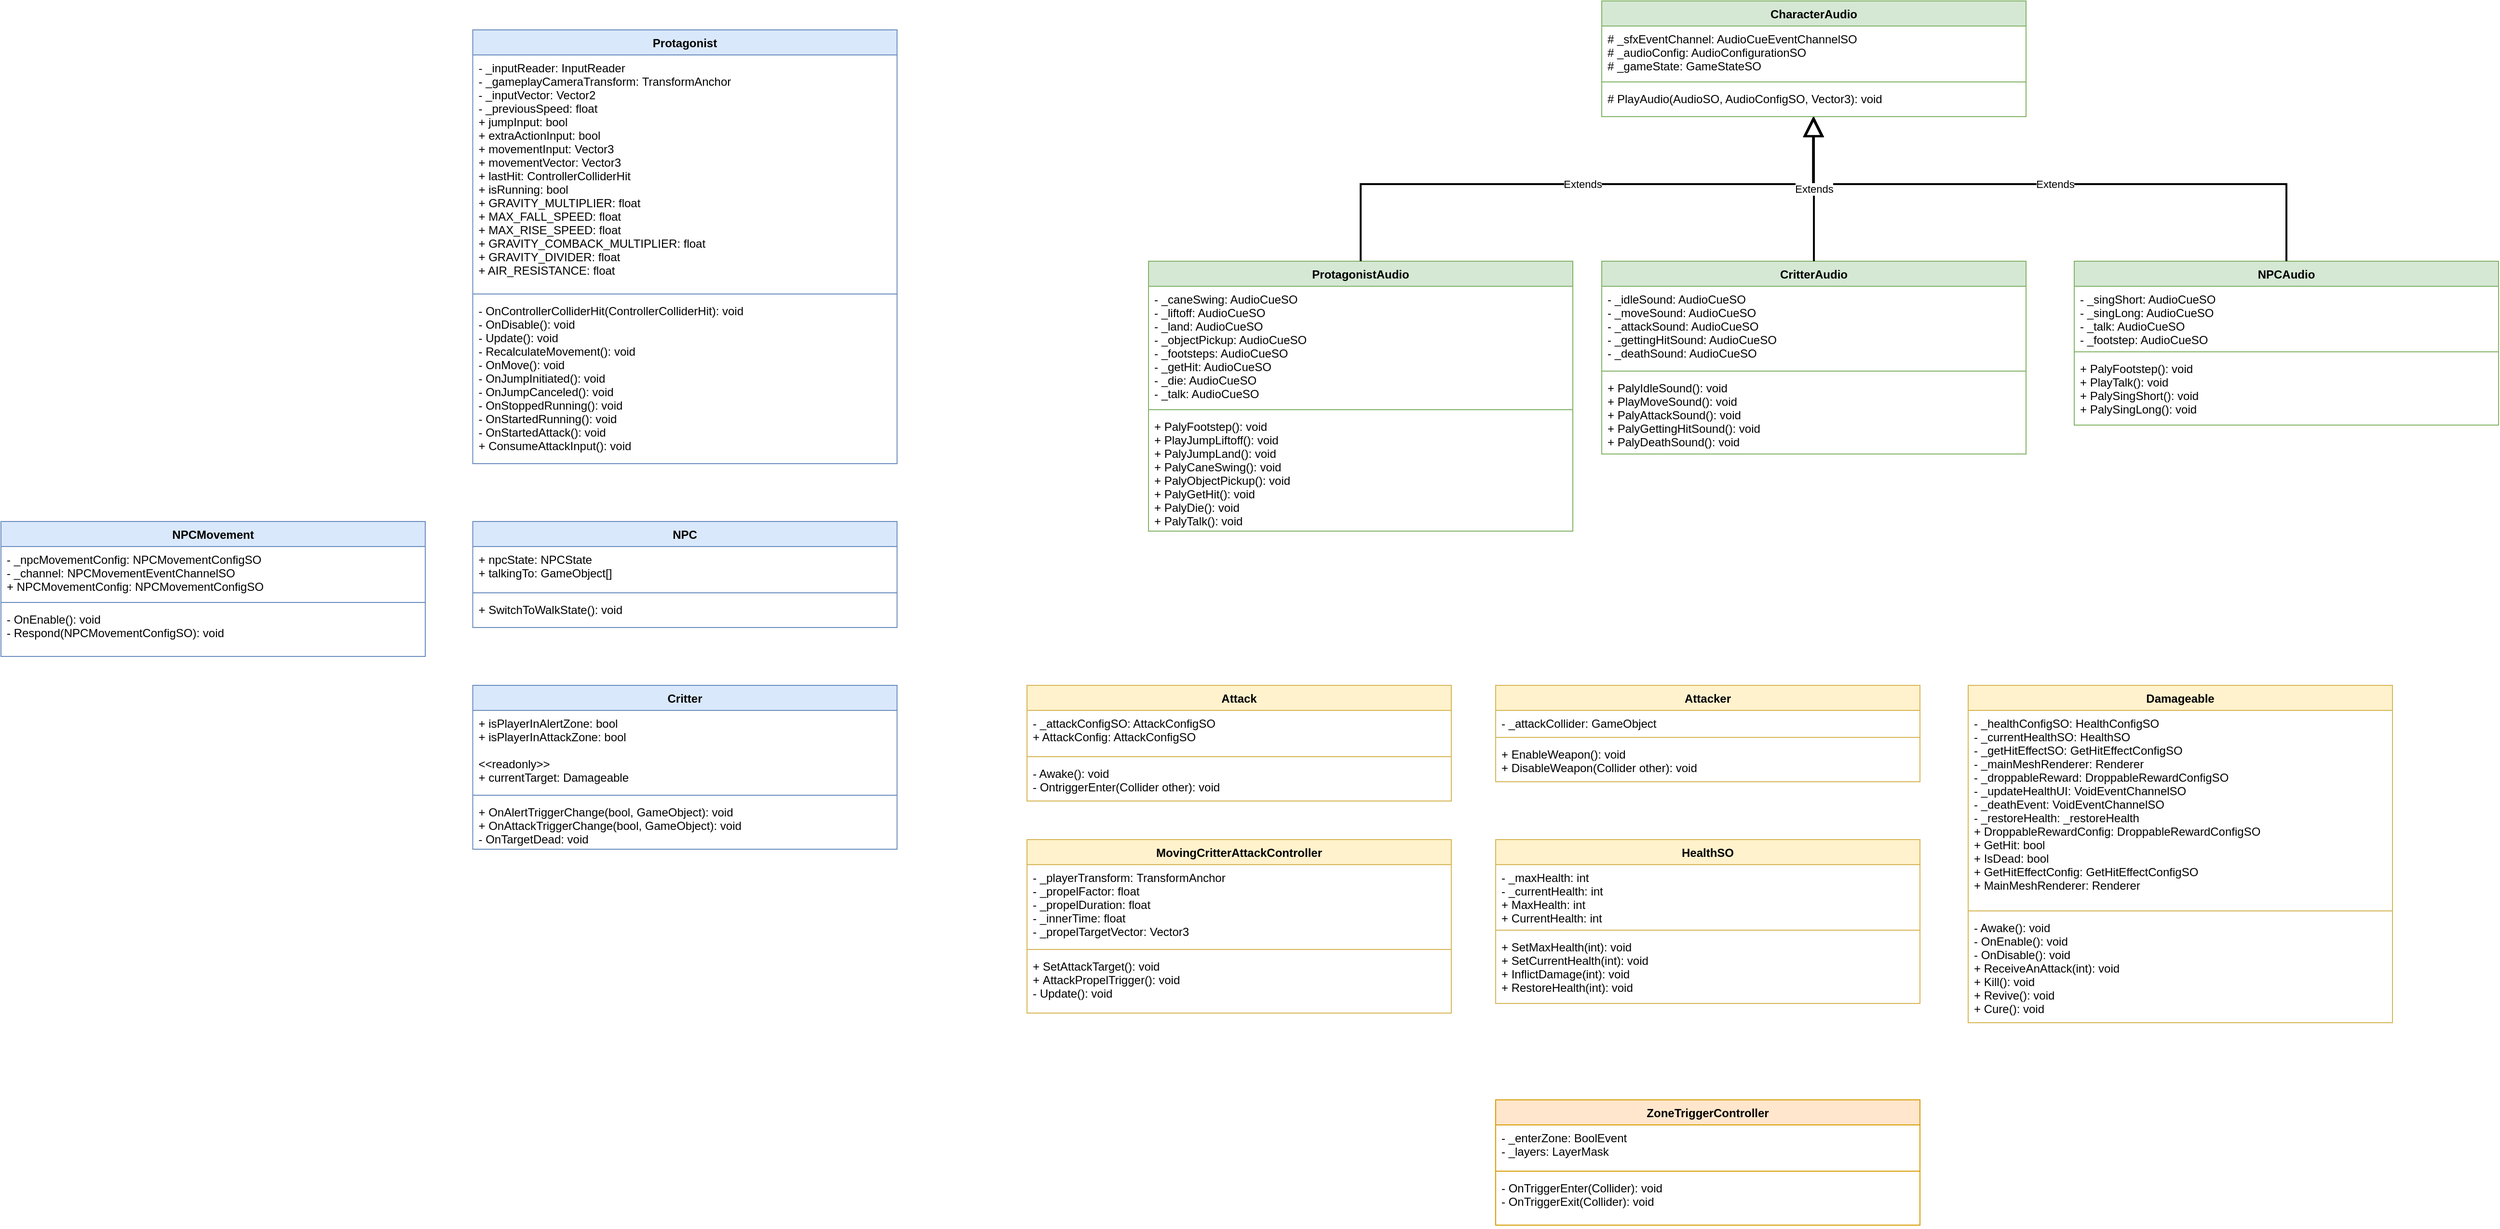 <mxfile version="20.6.2" type="device"><diagram id="4yXgnzLEyJ2il865YYnP" name="before"><mxGraphModel dx="4880" dy="2116" grid="1" gridSize="10" guides="1" tooltips="1" connect="1" arrows="1" fold="1" page="1" pageScale="1" pageWidth="827" pageHeight="1169" math="0" shadow="0"><root><mxCell id="0"/><mxCell id="1" parent="0"/><mxCell id="LAkvcGi5Onso4mWnYU-q-1" value="Protagonist" style="swimlane;fontStyle=1;align=center;verticalAlign=top;childLayout=stackLayout;horizontal=1;startSize=26;horizontalStack=0;resizeParent=1;resizeParentMax=0;resizeLast=0;collapsible=1;marginBottom=0;fillColor=#dae8fc;strokeColor=#6c8ebf;" parent="1" vertex="1"><mxGeometry x="1079.25" y="1360" width="440" height="450" as="geometry"/></mxCell><mxCell id="LAkvcGi5Onso4mWnYU-q-2" value="- _inputReader: InputReader&#10;- _gameplayCameraTransform: TransformAnchor &#10;- _inputVector: Vector2&#10;- _previousSpeed: float&#10;+ jumpInput: bool&#10;+ extraActionInput: bool&#10;+ movementInput: Vector3&#10;+ movementVector: Vector3&#10;+ lastHit: ControllerColliderHit&#10;+ isRunning: bool&#10;+ GRAVITY_MULTIPLIER: float&#10;+ MAX_FALL_SPEED: float&#10;+ MAX_RISE_SPEED: float&#10;+ GRAVITY_COMBACK_MULTIPLIER: float&#10;+ GRAVITY_DIVIDER: float&#10;+ AIR_RESISTANCE: float&#10;&#10;" style="text;strokeColor=none;fillColor=none;align=left;verticalAlign=top;spacingLeft=4;spacingRight=4;overflow=hidden;rotatable=0;points=[[0,0.5],[1,0.5]];portConstraint=eastwest;" parent="LAkvcGi5Onso4mWnYU-q-1" vertex="1"><mxGeometry y="26" width="440" height="244" as="geometry"/></mxCell><mxCell id="LAkvcGi5Onso4mWnYU-q-3" value="" style="line;strokeWidth=1;fillColor=none;align=left;verticalAlign=middle;spacingTop=-1;spacingLeft=3;spacingRight=3;rotatable=0;labelPosition=right;points=[];portConstraint=eastwest;strokeColor=inherit;" parent="LAkvcGi5Onso4mWnYU-q-1" vertex="1"><mxGeometry y="270" width="440" height="8" as="geometry"/></mxCell><mxCell id="LAkvcGi5Onso4mWnYU-q-4" value="- OnControllerColliderHit(ControllerColliderHit): void&#10;- OnDisable(): void&#10;- Update(): void&#10;- RecalculateMovement(): void&#10;- OnMove(): void&#10;- OnJumpInitiated(): void&#10;- OnJumpCanceled(): void&#10;- OnStoppedRunning(): void&#10;- OnStartedRunning(): void&#10;- OnStartedAttack(): void&#10;+ ConsumeAttackInput(): void" style="text;strokeColor=none;fillColor=none;align=left;verticalAlign=top;spacingLeft=4;spacingRight=4;overflow=hidden;rotatable=0;points=[[0,0.5],[1,0.5]];portConstraint=eastwest;" parent="LAkvcGi5Onso4mWnYU-q-1" vertex="1"><mxGeometry y="278" width="440" height="172" as="geometry"/></mxCell><mxCell id="LAkvcGi5Onso4mWnYU-q-25" value="" style="group" parent="1" vertex="1" connectable="0"><mxGeometry x="1780" y="1330" width="1400" height="550" as="geometry"/></mxCell><mxCell id="LAkvcGi5Onso4mWnYU-q-5" value="CharacterAudio" style="swimlane;fontStyle=1;align=center;verticalAlign=top;childLayout=stackLayout;horizontal=1;startSize=26;horizontalStack=0;resizeParent=1;resizeParentMax=0;resizeLast=0;collapsible=1;marginBottom=0;fillColor=#d5e8d4;strokeColor=#82b366;" parent="LAkvcGi5Onso4mWnYU-q-25" vertex="1"><mxGeometry x="470" width="440" height="120" as="geometry"/></mxCell><mxCell id="LAkvcGi5Onso4mWnYU-q-6" value="# _sfxEventChannel: AudioCueEventChannelSO&#10;# _audioConfig: AudioConfigurationSO&#10;# _gameState: GameStateSO&#10;" style="text;strokeColor=none;fillColor=none;align=left;verticalAlign=top;spacingLeft=4;spacingRight=4;overflow=hidden;rotatable=0;points=[[0,0.5],[1,0.5]];portConstraint=eastwest;" parent="LAkvcGi5Onso4mWnYU-q-5" vertex="1"><mxGeometry y="26" width="440" height="54" as="geometry"/></mxCell><mxCell id="LAkvcGi5Onso4mWnYU-q-7" value="" style="line;strokeWidth=1;fillColor=none;align=left;verticalAlign=middle;spacingTop=-1;spacingLeft=3;spacingRight=3;rotatable=0;labelPosition=right;points=[];portConstraint=eastwest;strokeColor=inherit;" parent="LAkvcGi5Onso4mWnYU-q-5" vertex="1"><mxGeometry y="80" width="440" height="8" as="geometry"/></mxCell><mxCell id="LAkvcGi5Onso4mWnYU-q-8" value="# PlayAudio(AudioSO, AudioConfigSO, Vector3): void" style="text;strokeColor=none;fillColor=none;align=left;verticalAlign=top;spacingLeft=4;spacingRight=4;overflow=hidden;rotatable=0;points=[[0,0.5],[1,0.5]];portConstraint=eastwest;" parent="LAkvcGi5Onso4mWnYU-q-5" vertex="1"><mxGeometry y="88" width="440" height="32" as="geometry"/></mxCell><mxCell id="LAkvcGi5Onso4mWnYU-q-9" value="ProtagonistAudio" style="swimlane;fontStyle=1;align=center;verticalAlign=top;childLayout=stackLayout;horizontal=1;startSize=26;horizontalStack=0;resizeParent=1;resizeParentMax=0;resizeLast=0;collapsible=1;marginBottom=0;fillColor=#d5e8d4;strokeColor=#82b366;" parent="LAkvcGi5Onso4mWnYU-q-25" vertex="1"><mxGeometry y="270" width="440" height="280" as="geometry"/></mxCell><mxCell id="LAkvcGi5Onso4mWnYU-q-10" value="- _caneSwing: AudioCueSO&#10;- _liftoff: AudioCueSO&#10;- _land: AudioCueSO&#10;- _objectPickup: AudioCueSO&#10;- _footsteps: AudioCueSO&#10;- _getHit: AudioCueSO&#10;- _die: AudioCueSO&#10;- _talk: AudioCueSO" style="text;strokeColor=none;fillColor=none;align=left;verticalAlign=top;spacingLeft=4;spacingRight=4;overflow=hidden;rotatable=0;points=[[0,0.5],[1,0.5]];portConstraint=eastwest;" parent="LAkvcGi5Onso4mWnYU-q-9" vertex="1"><mxGeometry y="26" width="440" height="124" as="geometry"/></mxCell><mxCell id="LAkvcGi5Onso4mWnYU-q-11" value="" style="line;strokeWidth=1;fillColor=none;align=left;verticalAlign=middle;spacingTop=-1;spacingLeft=3;spacingRight=3;rotatable=0;labelPosition=right;points=[];portConstraint=eastwest;strokeColor=inherit;" parent="LAkvcGi5Onso4mWnYU-q-9" vertex="1"><mxGeometry y="150" width="440" height="8" as="geometry"/></mxCell><mxCell id="LAkvcGi5Onso4mWnYU-q-12" value="+ PalyFootstep(): void&#10;+ PlayJumpLiftoff(): void&#10;+ PalyJumpLand(): void&#10;+ PalyCaneSwing(): void&#10;+ PalyObjectPickup(): void&#10;+ PalyGetHit(): void&#10;+ PalyDie(): void&#10;+ PalyTalk(): void" style="text;strokeColor=none;fillColor=none;align=left;verticalAlign=top;spacingLeft=4;spacingRight=4;overflow=hidden;rotatable=0;points=[[0,0.5],[1,0.5]];portConstraint=eastwest;" parent="LAkvcGi5Onso4mWnYU-q-9" vertex="1"><mxGeometry y="158" width="440" height="122" as="geometry"/></mxCell><mxCell id="LAkvcGi5Onso4mWnYU-q-13" value="CritterAudio" style="swimlane;fontStyle=1;align=center;verticalAlign=top;childLayout=stackLayout;horizontal=1;startSize=26;horizontalStack=0;resizeParent=1;resizeParentMax=0;resizeLast=0;collapsible=1;marginBottom=0;fillColor=#d5e8d4;strokeColor=#82b366;" parent="LAkvcGi5Onso4mWnYU-q-25" vertex="1"><mxGeometry x="470" y="270" width="440" height="200" as="geometry"/></mxCell><mxCell id="LAkvcGi5Onso4mWnYU-q-14" value="- _idleSound: AudioCueSO&#10;- _moveSound: AudioCueSO&#10;- _attackSound: AudioCueSO&#10;- _gettingHitSound: AudioCueSO&#10;- _deathSound: AudioCueSO" style="text;strokeColor=none;fillColor=none;align=left;verticalAlign=top;spacingLeft=4;spacingRight=4;overflow=hidden;rotatable=0;points=[[0,0.5],[1,0.5]];portConstraint=eastwest;" parent="LAkvcGi5Onso4mWnYU-q-13" vertex="1"><mxGeometry y="26" width="440" height="84" as="geometry"/></mxCell><mxCell id="LAkvcGi5Onso4mWnYU-q-15" value="" style="line;strokeWidth=1;fillColor=none;align=left;verticalAlign=middle;spacingTop=-1;spacingLeft=3;spacingRight=3;rotatable=0;labelPosition=right;points=[];portConstraint=eastwest;strokeColor=inherit;" parent="LAkvcGi5Onso4mWnYU-q-13" vertex="1"><mxGeometry y="110" width="440" height="8" as="geometry"/></mxCell><mxCell id="LAkvcGi5Onso4mWnYU-q-16" value="+ PalyIdleSound(): void&#10;+ PlayMoveSound(): void&#10;+ PalyAttackSound(): void&#10;+ PalyGettingHitSound(): void&#10;+ PalyDeathSound(): void" style="text;strokeColor=none;fillColor=none;align=left;verticalAlign=top;spacingLeft=4;spacingRight=4;overflow=hidden;rotatable=0;points=[[0,0.5],[1,0.5]];portConstraint=eastwest;" parent="LAkvcGi5Onso4mWnYU-q-13" vertex="1"><mxGeometry y="118" width="440" height="82" as="geometry"/></mxCell><mxCell id="LAkvcGi5Onso4mWnYU-q-17" value="NPCAudio" style="swimlane;fontStyle=1;align=center;verticalAlign=top;childLayout=stackLayout;horizontal=1;startSize=26;horizontalStack=0;resizeParent=1;resizeParentMax=0;resizeLast=0;collapsible=1;marginBottom=0;fillColor=#d5e8d4;strokeColor=#82b366;" parent="LAkvcGi5Onso4mWnYU-q-25" vertex="1"><mxGeometry x="960" y="270" width="440" height="170" as="geometry"/></mxCell><mxCell id="LAkvcGi5Onso4mWnYU-q-18" value="- _singShort: AudioCueSO&#10;- _singLong: AudioCueSO&#10;- _talk: AudioCueSO&#10;- _footstep: AudioCueSO" style="text;strokeColor=none;fillColor=none;align=left;verticalAlign=top;spacingLeft=4;spacingRight=4;overflow=hidden;rotatable=0;points=[[0,0.5],[1,0.5]];portConstraint=eastwest;" parent="LAkvcGi5Onso4mWnYU-q-17" vertex="1"><mxGeometry y="26" width="440" height="64" as="geometry"/></mxCell><mxCell id="LAkvcGi5Onso4mWnYU-q-19" value="" style="line;strokeWidth=1;fillColor=none;align=left;verticalAlign=middle;spacingTop=-1;spacingLeft=3;spacingRight=3;rotatable=0;labelPosition=right;points=[];portConstraint=eastwest;strokeColor=inherit;" parent="LAkvcGi5Onso4mWnYU-q-17" vertex="1"><mxGeometry y="90" width="440" height="8" as="geometry"/></mxCell><mxCell id="LAkvcGi5Onso4mWnYU-q-20" value="+ PalyFootstep(): void&#10;+ PlayTalk(): void&#10;+ PalySingShort(): void&#10;+ PalySingLong(): void" style="text;strokeColor=none;fillColor=none;align=left;verticalAlign=top;spacingLeft=4;spacingRight=4;overflow=hidden;rotatable=0;points=[[0,0.5],[1,0.5]];portConstraint=eastwest;" parent="LAkvcGi5Onso4mWnYU-q-17" vertex="1"><mxGeometry y="98" width="440" height="72" as="geometry"/></mxCell><mxCell id="LAkvcGi5Onso4mWnYU-q-21" value="Extends" style="endArrow=block;endSize=16;endFill=0;html=1;rounded=0;exitX=0.5;exitY=0;exitDx=0;exitDy=0;strokeWidth=2;edgeStyle=orthogonalEdgeStyle;" parent="LAkvcGi5Onso4mWnYU-q-25" source="LAkvcGi5Onso4mWnYU-q-9" target="LAkvcGi5Onso4mWnYU-q-8" edge="1"><mxGeometry width="160" relative="1" as="geometry"><mxPoint x="610" y="410" as="sourcePoint"/><mxPoint x="770" y="410" as="targetPoint"/><Array as="points"><mxPoint x="220" y="190"/><mxPoint x="690" y="190"/></Array></mxGeometry></mxCell><mxCell id="LAkvcGi5Onso4mWnYU-q-23" value="Extends" style="endArrow=block;endSize=16;endFill=0;html=1;rounded=0;strokeWidth=2;exitX=0.5;exitY=0;exitDx=0;exitDy=0;entryX=0.498;entryY=1.003;entryDx=0;entryDy=0;entryPerimeter=0;edgeStyle=orthogonalEdgeStyle;" parent="LAkvcGi5Onso4mWnYU-q-25" source="LAkvcGi5Onso4mWnYU-q-17" target="LAkvcGi5Onso4mWnYU-q-8" edge="1"><mxGeometry width="160" relative="1" as="geometry"><mxPoint x="450" y="170" as="sourcePoint"/><mxPoint x="860" y="160" as="targetPoint"/><Array as="points"><mxPoint x="1180" y="190"/><mxPoint x="689" y="190"/></Array></mxGeometry></mxCell><mxCell id="LAkvcGi5Onso4mWnYU-q-24" value="Extends" style="endArrow=block;endSize=16;endFill=0;html=1;rounded=0;strokeWidth=2;exitX=0.5;exitY=0;exitDx=0;exitDy=0;" parent="LAkvcGi5Onso4mWnYU-q-25" source="LAkvcGi5Onso4mWnYU-q-13" edge="1"><mxGeometry width="160" relative="1" as="geometry"><mxPoint x="510" y="360" as="sourcePoint"/><mxPoint x="690" y="120" as="targetPoint"/></mxGeometry></mxCell><mxCell id="LAkvcGi5Onso4mWnYU-q-26" value="NPC" style="swimlane;fontStyle=1;align=center;verticalAlign=top;childLayout=stackLayout;horizontal=1;startSize=26;horizontalStack=0;resizeParent=1;resizeParentMax=0;resizeLast=0;collapsible=1;marginBottom=0;fillColor=#dae8fc;strokeColor=#6c8ebf;" parent="1" vertex="1"><mxGeometry x="1079.25" y="1870" width="440" height="110" as="geometry"/></mxCell><mxCell id="LAkvcGi5Onso4mWnYU-q-27" value="+ npcState: NPCState&#10;+ talkingTo: GameObject[]" style="text;strokeColor=none;fillColor=none;align=left;verticalAlign=top;spacingLeft=4;spacingRight=4;overflow=hidden;rotatable=0;points=[[0,0.5],[1,0.5]];portConstraint=eastwest;" parent="LAkvcGi5Onso4mWnYU-q-26" vertex="1"><mxGeometry y="26" width="440" height="44" as="geometry"/></mxCell><mxCell id="LAkvcGi5Onso4mWnYU-q-28" value="" style="line;strokeWidth=1;fillColor=none;align=left;verticalAlign=middle;spacingTop=-1;spacingLeft=3;spacingRight=3;rotatable=0;labelPosition=right;points=[];portConstraint=eastwest;strokeColor=inherit;" parent="LAkvcGi5Onso4mWnYU-q-26" vertex="1"><mxGeometry y="70" width="440" height="8" as="geometry"/></mxCell><mxCell id="LAkvcGi5Onso4mWnYU-q-29" value="+ SwitchToWalkState(): void" style="text;strokeColor=none;fillColor=none;align=left;verticalAlign=top;spacingLeft=4;spacingRight=4;overflow=hidden;rotatable=0;points=[[0,0.5],[1,0.5]];portConstraint=eastwest;" parent="LAkvcGi5Onso4mWnYU-q-26" vertex="1"><mxGeometry y="78" width="440" height="32" as="geometry"/></mxCell><mxCell id="LAkvcGi5Onso4mWnYU-q-30" value="Critter" style="swimlane;fontStyle=1;align=center;verticalAlign=top;childLayout=stackLayout;horizontal=1;startSize=26;horizontalStack=0;resizeParent=1;resizeParentMax=0;resizeLast=0;collapsible=1;marginBottom=0;fillColor=#dae8fc;strokeColor=#6c8ebf;" parent="1" vertex="1"><mxGeometry x="1079.25" y="2040" width="440" height="170" as="geometry"/></mxCell><mxCell id="LAkvcGi5Onso4mWnYU-q-31" value="+ isPlayerInAlertZone: bool&#10;+ isPlayerInAttackZone: bool&#10;&#10;&lt;&lt;readonly&gt;&gt; &#10;+ currentTarget: Damageable" style="text;strokeColor=none;fillColor=none;align=left;verticalAlign=top;spacingLeft=4;spacingRight=4;overflow=hidden;rotatable=0;points=[[0,0.5],[1,0.5]];portConstraint=eastwest;" parent="LAkvcGi5Onso4mWnYU-q-30" vertex="1"><mxGeometry y="26" width="440" height="84" as="geometry"/></mxCell><mxCell id="LAkvcGi5Onso4mWnYU-q-32" value="" style="line;strokeWidth=1;fillColor=none;align=left;verticalAlign=middle;spacingTop=-1;spacingLeft=3;spacingRight=3;rotatable=0;labelPosition=right;points=[];portConstraint=eastwest;strokeColor=inherit;" parent="LAkvcGi5Onso4mWnYU-q-30" vertex="1"><mxGeometry y="110" width="440" height="8" as="geometry"/></mxCell><mxCell id="LAkvcGi5Onso4mWnYU-q-33" value="+ OnAlertTriggerChange(bool, GameObject): void&#10;+ OnAttackTriggerChange(bool, GameObject): void&#10;- OnTargetDead: void" style="text;strokeColor=none;fillColor=none;align=left;verticalAlign=top;spacingLeft=4;spacingRight=4;overflow=hidden;rotatable=0;points=[[0,0.5],[1,0.5]];portConstraint=eastwest;" parent="LAkvcGi5Onso4mWnYU-q-30" vertex="1"><mxGeometry y="118" width="440" height="52" as="geometry"/></mxCell><mxCell id="LAkvcGi5Onso4mWnYU-q-34" value="Attack" style="swimlane;fontStyle=1;align=center;verticalAlign=top;childLayout=stackLayout;horizontal=1;startSize=26;horizontalStack=0;resizeParent=1;resizeParentMax=0;resizeLast=0;collapsible=1;marginBottom=0;fillColor=#fff2cc;strokeColor=#d6b656;" parent="1" vertex="1"><mxGeometry x="1654" y="2040" width="440" height="120" as="geometry"/></mxCell><mxCell id="LAkvcGi5Onso4mWnYU-q-35" value="- _attackConfigSO: AttackConfigSO&#10;+ AttackConfig: AttackConfigSO&#10;" style="text;strokeColor=none;fillColor=none;align=left;verticalAlign=top;spacingLeft=4;spacingRight=4;overflow=hidden;rotatable=0;points=[[0,0.5],[1,0.5]];portConstraint=eastwest;" parent="LAkvcGi5Onso4mWnYU-q-34" vertex="1"><mxGeometry y="26" width="440" height="44" as="geometry"/></mxCell><mxCell id="LAkvcGi5Onso4mWnYU-q-36" value="" style="line;strokeWidth=1;fillColor=none;align=left;verticalAlign=middle;spacingTop=-1;spacingLeft=3;spacingRight=3;rotatable=0;labelPosition=right;points=[];portConstraint=eastwest;strokeColor=inherit;" parent="LAkvcGi5Onso4mWnYU-q-34" vertex="1"><mxGeometry y="70" width="440" height="8" as="geometry"/></mxCell><mxCell id="LAkvcGi5Onso4mWnYU-q-37" value="- Awake(): void&#10;- OntriggerEnter(Collider other): void" style="text;strokeColor=none;fillColor=none;align=left;verticalAlign=top;spacingLeft=4;spacingRight=4;overflow=hidden;rotatable=0;points=[[0,0.5],[1,0.5]];portConstraint=eastwest;" parent="LAkvcGi5Onso4mWnYU-q-34" vertex="1"><mxGeometry y="78" width="440" height="42" as="geometry"/></mxCell><mxCell id="LAkvcGi5Onso4mWnYU-q-38" value="Attacker" style="swimlane;fontStyle=1;align=center;verticalAlign=top;childLayout=stackLayout;horizontal=1;startSize=26;horizontalStack=0;resizeParent=1;resizeParentMax=0;resizeLast=0;collapsible=1;marginBottom=0;fillColor=#fff2cc;strokeColor=#d6b656;" parent="1" vertex="1"><mxGeometry x="2140" y="2040" width="440" height="100" as="geometry"/></mxCell><mxCell id="LAkvcGi5Onso4mWnYU-q-39" value="- _attackCollider: GameObject&#10;" style="text;strokeColor=none;fillColor=none;align=left;verticalAlign=top;spacingLeft=4;spacingRight=4;overflow=hidden;rotatable=0;points=[[0,0.5],[1,0.5]];portConstraint=eastwest;" parent="LAkvcGi5Onso4mWnYU-q-38" vertex="1"><mxGeometry y="26" width="440" height="24" as="geometry"/></mxCell><mxCell id="LAkvcGi5Onso4mWnYU-q-40" value="" style="line;strokeWidth=1;fillColor=none;align=left;verticalAlign=middle;spacingTop=-1;spacingLeft=3;spacingRight=3;rotatable=0;labelPosition=right;points=[];portConstraint=eastwest;strokeColor=inherit;" parent="LAkvcGi5Onso4mWnYU-q-38" vertex="1"><mxGeometry y="50" width="440" height="8" as="geometry"/></mxCell><mxCell id="LAkvcGi5Onso4mWnYU-q-41" value="+ EnableWeapon(): void&#10;+ DisableWeapon(Collider other): void" style="text;strokeColor=none;fillColor=none;align=left;verticalAlign=top;spacingLeft=4;spacingRight=4;overflow=hidden;rotatable=0;points=[[0,0.5],[1,0.5]];portConstraint=eastwest;" parent="LAkvcGi5Onso4mWnYU-q-38" vertex="1"><mxGeometry y="58" width="440" height="42" as="geometry"/></mxCell><mxCell id="LAkvcGi5Onso4mWnYU-q-42" value="Damageable" style="swimlane;fontStyle=1;align=center;verticalAlign=top;childLayout=stackLayout;horizontal=1;startSize=26;horizontalStack=0;resizeParent=1;resizeParentMax=0;resizeLast=0;collapsible=1;marginBottom=0;fillColor=#fff2cc;strokeColor=#d6b656;" parent="1" vertex="1"><mxGeometry x="2630" y="2040" width="440" height="350" as="geometry"/></mxCell><mxCell id="LAkvcGi5Onso4mWnYU-q-43" value="- _healthConfigSO: HealthConfigSO&#10;- _currentHealthSO: HealthSO&#10;- _getHitEffectSO: GetHitEffectConfigSO&#10;- _mainMeshRenderer: Renderer&#10;- _droppableReward: DroppableRewardConfigSO&#10;- _updateHealthUI: VoidEventChannelSO&#10;- _deathEvent: VoidEventChannelSO&#10;- _restoreHealth: _restoreHealth&#10;+ DroppableRewardConfig: DroppableRewardConfigSO&#10;+ GetHit: bool&#10;+ IsDead: bool&#10;+ GetHitEffectConfig: GetHitEffectConfigSO&#10;+ MainMeshRenderer: Renderer" style="text;strokeColor=none;fillColor=none;align=left;verticalAlign=top;spacingLeft=4;spacingRight=4;overflow=hidden;rotatable=0;points=[[0,0.5],[1,0.5]];portConstraint=eastwest;" parent="LAkvcGi5Onso4mWnYU-q-42" vertex="1"><mxGeometry y="26" width="440" height="204" as="geometry"/></mxCell><mxCell id="LAkvcGi5Onso4mWnYU-q-44" value="" style="line;strokeWidth=1;fillColor=none;align=left;verticalAlign=middle;spacingTop=-1;spacingLeft=3;spacingRight=3;rotatable=0;labelPosition=right;points=[];portConstraint=eastwest;strokeColor=inherit;" parent="LAkvcGi5Onso4mWnYU-q-42" vertex="1"><mxGeometry y="230" width="440" height="8" as="geometry"/></mxCell><mxCell id="LAkvcGi5Onso4mWnYU-q-45" value="- Awake(): void&#10;- OnEnable(): void&#10;- OnDisable(): void&#10;+ ReceiveAnAttack(int): void&#10;+ Kill(): void&#10;+ Revive(): void&#10;+ Cure(): void" style="text;strokeColor=none;fillColor=none;align=left;verticalAlign=top;spacingLeft=4;spacingRight=4;overflow=hidden;rotatable=0;points=[[0,0.5],[1,0.5]];portConstraint=eastwest;" parent="LAkvcGi5Onso4mWnYU-q-42" vertex="1"><mxGeometry y="238" width="440" height="112" as="geometry"/></mxCell><mxCell id="LAkvcGi5Onso4mWnYU-q-46" value="HealthSO" style="swimlane;fontStyle=1;align=center;verticalAlign=top;childLayout=stackLayout;horizontal=1;startSize=26;horizontalStack=0;resizeParent=1;resizeParentMax=0;resizeLast=0;collapsible=1;marginBottom=0;fillColor=#fff2cc;strokeColor=#d6b656;" parent="1" vertex="1"><mxGeometry x="2140" y="2200" width="440" height="170" as="geometry"/></mxCell><mxCell id="LAkvcGi5Onso4mWnYU-q-47" value="- _maxHealth: int&#10;- _currentHealth: int&#10;+ MaxHealth: int&#10;+ CurrentHealth: int" style="text;strokeColor=none;fillColor=none;align=left;verticalAlign=top;spacingLeft=4;spacingRight=4;overflow=hidden;rotatable=0;points=[[0,0.5],[1,0.5]];portConstraint=eastwest;" parent="LAkvcGi5Onso4mWnYU-q-46" vertex="1"><mxGeometry y="26" width="440" height="64" as="geometry"/></mxCell><mxCell id="LAkvcGi5Onso4mWnYU-q-48" value="" style="line;strokeWidth=1;fillColor=none;align=left;verticalAlign=middle;spacingTop=-1;spacingLeft=3;spacingRight=3;rotatable=0;labelPosition=right;points=[];portConstraint=eastwest;strokeColor=inherit;" parent="LAkvcGi5Onso4mWnYU-q-46" vertex="1"><mxGeometry y="90" width="440" height="8" as="geometry"/></mxCell><mxCell id="LAkvcGi5Onso4mWnYU-q-49" value="+ SetMaxHealth(int): void&#10;+ SetCurrentHealth(int): void&#10;+ InflictDamage(int): void&#10;+ RestoreHealth(int): void" style="text;strokeColor=none;fillColor=none;align=left;verticalAlign=top;spacingLeft=4;spacingRight=4;overflow=hidden;rotatable=0;points=[[0,0.5],[1,0.5]];portConstraint=eastwest;" parent="LAkvcGi5Onso4mWnYU-q-46" vertex="1"><mxGeometry y="98" width="440" height="72" as="geometry"/></mxCell><mxCell id="LAkvcGi5Onso4mWnYU-q-50" value="MovingCritterAttackController" style="swimlane;fontStyle=1;align=center;verticalAlign=top;childLayout=stackLayout;horizontal=1;startSize=26;horizontalStack=0;resizeParent=1;resizeParentMax=0;resizeLast=0;collapsible=1;marginBottom=0;fillColor=#fff2cc;strokeColor=#d6b656;" parent="1" vertex="1"><mxGeometry x="1654" y="2200" width="440" height="180" as="geometry"/></mxCell><mxCell id="LAkvcGi5Onso4mWnYU-q-51" value="- _playerTransform: TransformAnchor&#10;- _propelFactor: float&#10;- _propelDuration: float&#10;- _innerTime: float&#10;- _propelTargetVector: Vector3" style="text;strokeColor=none;fillColor=none;align=left;verticalAlign=top;spacingLeft=4;spacingRight=4;overflow=hidden;rotatable=0;points=[[0,0.5],[1,0.5]];portConstraint=eastwest;" parent="LAkvcGi5Onso4mWnYU-q-50" vertex="1"><mxGeometry y="26" width="440" height="84" as="geometry"/></mxCell><mxCell id="LAkvcGi5Onso4mWnYU-q-52" value="" style="line;strokeWidth=1;fillColor=none;align=left;verticalAlign=middle;spacingTop=-1;spacingLeft=3;spacingRight=3;rotatable=0;labelPosition=right;points=[];portConstraint=eastwest;strokeColor=inherit;" parent="LAkvcGi5Onso4mWnYU-q-50" vertex="1"><mxGeometry y="110" width="440" height="8" as="geometry"/></mxCell><mxCell id="LAkvcGi5Onso4mWnYU-q-53" value="+ SetAttackTarget(): void&#10;+ AttackPropelTrigger(): void&#10;- Update(): void" style="text;strokeColor=none;fillColor=none;align=left;verticalAlign=top;spacingLeft=4;spacingRight=4;overflow=hidden;rotatable=0;points=[[0,0.5],[1,0.5]];portConstraint=eastwest;" parent="LAkvcGi5Onso4mWnYU-q-50" vertex="1"><mxGeometry y="118" width="440" height="62" as="geometry"/></mxCell><mxCell id="LAkvcGi5Onso4mWnYU-q-54" value="NPCMovement" style="swimlane;fontStyle=1;align=center;verticalAlign=top;childLayout=stackLayout;horizontal=1;startSize=26;horizontalStack=0;resizeParent=1;resizeParentMax=0;resizeLast=0;collapsible=1;marginBottom=0;fillColor=#dae8fc;strokeColor=#6c8ebf;" parent="1" vertex="1"><mxGeometry x="590" y="1870" width="440" height="140" as="geometry"/></mxCell><mxCell id="LAkvcGi5Onso4mWnYU-q-55" value="- _npcMovementConfig: NPCMovementConfigSO&#10;- _channel: NPCMovementEventChannelSO&#10;+ NPCMovementConfig: NPCMovementConfigSO" style="text;strokeColor=none;fillColor=none;align=left;verticalAlign=top;spacingLeft=4;spacingRight=4;overflow=hidden;rotatable=0;points=[[0,0.5],[1,0.5]];portConstraint=eastwest;" parent="LAkvcGi5Onso4mWnYU-q-54" vertex="1"><mxGeometry y="26" width="440" height="54" as="geometry"/></mxCell><mxCell id="LAkvcGi5Onso4mWnYU-q-56" value="" style="line;strokeWidth=1;fillColor=none;align=left;verticalAlign=middle;spacingTop=-1;spacingLeft=3;spacingRight=3;rotatable=0;labelPosition=right;points=[];portConstraint=eastwest;strokeColor=inherit;" parent="LAkvcGi5Onso4mWnYU-q-54" vertex="1"><mxGeometry y="80" width="440" height="8" as="geometry"/></mxCell><mxCell id="LAkvcGi5Onso4mWnYU-q-57" value="- OnEnable(): void&#10;- Respond(NPCMovementConfigSO): void" style="text;strokeColor=none;fillColor=none;align=left;verticalAlign=top;spacingLeft=4;spacingRight=4;overflow=hidden;rotatable=0;points=[[0,0.5],[1,0.5]];portConstraint=eastwest;" parent="LAkvcGi5Onso4mWnYU-q-54" vertex="1"><mxGeometry y="88" width="440" height="52" as="geometry"/></mxCell><mxCell id="LAkvcGi5Onso4mWnYU-q-58" value="ZoneTriggerController" style="swimlane;fontStyle=1;align=center;verticalAlign=top;childLayout=stackLayout;horizontal=1;startSize=26;horizontalStack=0;resizeParent=1;resizeParentMax=0;resizeLast=0;collapsible=1;marginBottom=0;fillColor=#ffe6cc;strokeColor=#d79b00;" parent="1" vertex="1"><mxGeometry x="2140" y="2470" width="440" height="130" as="geometry"/></mxCell><mxCell id="LAkvcGi5Onso4mWnYU-q-59" value="- _enterZone: BoolEvent&#10;- _layers: LayerMask" style="text;strokeColor=none;fillColor=none;align=left;verticalAlign=top;spacingLeft=4;spacingRight=4;overflow=hidden;rotatable=0;points=[[0,0.5],[1,0.5]];portConstraint=eastwest;" parent="LAkvcGi5Onso4mWnYU-q-58" vertex="1"><mxGeometry y="26" width="440" height="44" as="geometry"/></mxCell><mxCell id="LAkvcGi5Onso4mWnYU-q-60" value="" style="line;strokeWidth=1;fillColor=none;align=left;verticalAlign=middle;spacingTop=-1;spacingLeft=3;spacingRight=3;rotatable=0;labelPosition=right;points=[];portConstraint=eastwest;strokeColor=inherit;" parent="LAkvcGi5Onso4mWnYU-q-58" vertex="1"><mxGeometry y="70" width="440" height="8" as="geometry"/></mxCell><mxCell id="LAkvcGi5Onso4mWnYU-q-61" value="- OnTriggerEnter(Collider): void&#10;- OnTriggerExit(Collider): void" style="text;strokeColor=none;fillColor=none;align=left;verticalAlign=top;spacingLeft=4;spacingRight=4;overflow=hidden;rotatable=0;points=[[0,0.5],[1,0.5]];portConstraint=eastwest;" parent="LAkvcGi5Onso4mWnYU-q-58" vertex="1"><mxGeometry y="78" width="440" height="52" as="geometry"/></mxCell></root></mxGraphModel></diagram></mxfile>